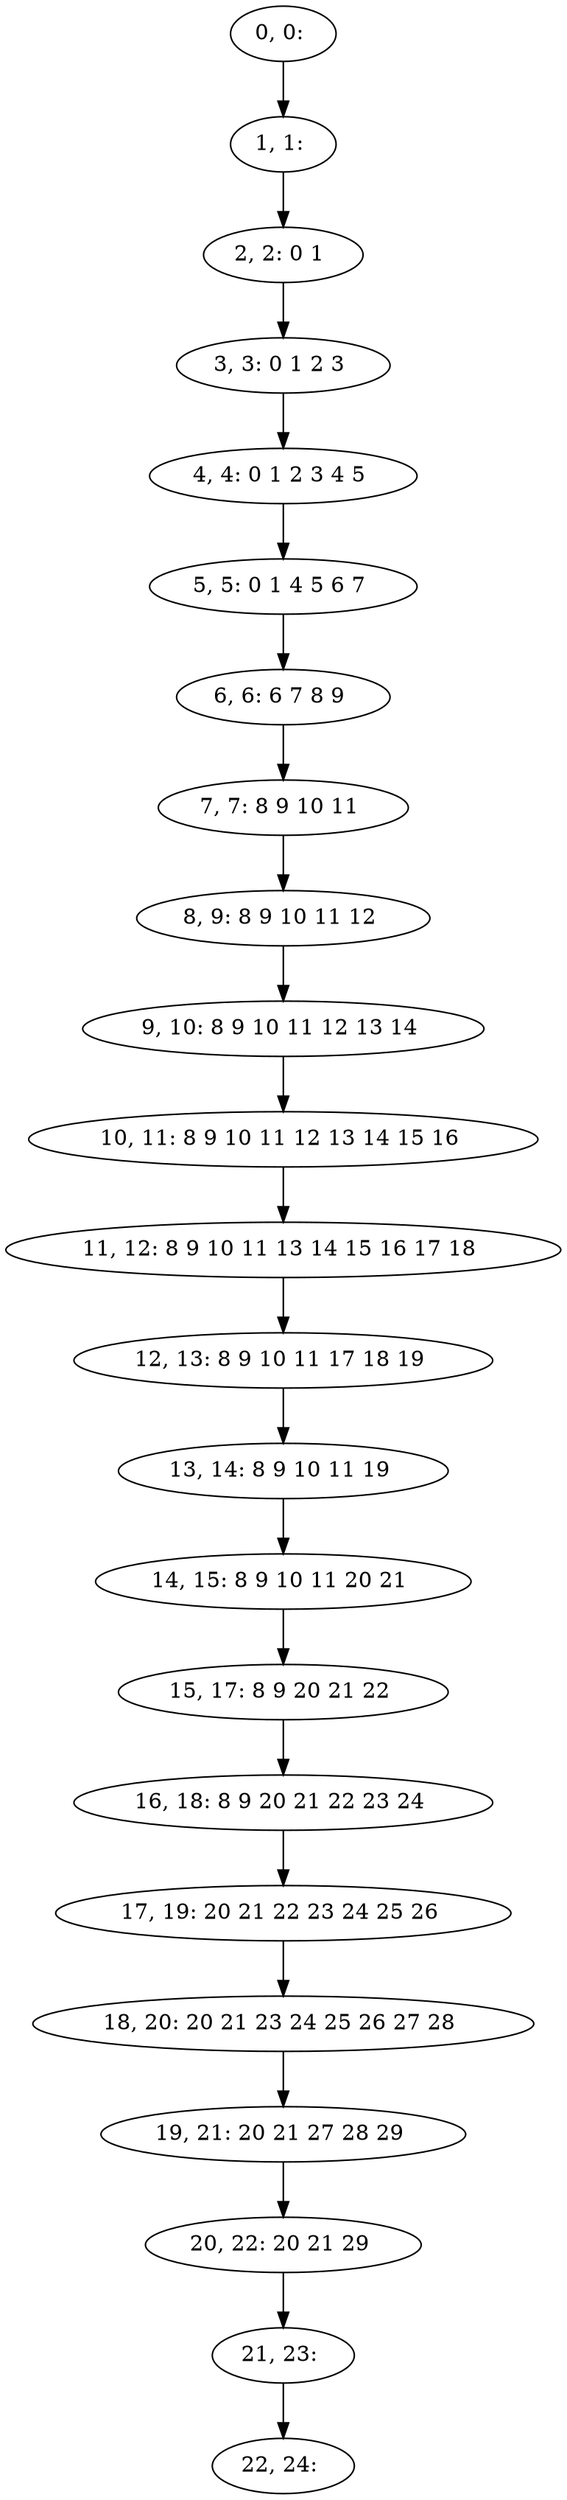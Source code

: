 digraph G {
0[label="0, 0: "];
1[label="1, 1: "];
2[label="2, 2: 0 1 "];
3[label="3, 3: 0 1 2 3 "];
4[label="4, 4: 0 1 2 3 4 5 "];
5[label="5, 5: 0 1 4 5 6 7 "];
6[label="6, 6: 6 7 8 9 "];
7[label="7, 7: 8 9 10 11 "];
8[label="8, 9: 8 9 10 11 12 "];
9[label="9, 10: 8 9 10 11 12 13 14 "];
10[label="10, 11: 8 9 10 11 12 13 14 15 16 "];
11[label="11, 12: 8 9 10 11 13 14 15 16 17 18 "];
12[label="12, 13: 8 9 10 11 17 18 19 "];
13[label="13, 14: 8 9 10 11 19 "];
14[label="14, 15: 8 9 10 11 20 21 "];
15[label="15, 17: 8 9 20 21 22 "];
16[label="16, 18: 8 9 20 21 22 23 24 "];
17[label="17, 19: 20 21 22 23 24 25 26 "];
18[label="18, 20: 20 21 23 24 25 26 27 28 "];
19[label="19, 21: 20 21 27 28 29 "];
20[label="20, 22: 20 21 29 "];
21[label="21, 23: "];
22[label="22, 24: "];
0->1 ;
1->2 ;
2->3 ;
3->4 ;
4->5 ;
5->6 ;
6->7 ;
7->8 ;
8->9 ;
9->10 ;
10->11 ;
11->12 ;
12->13 ;
13->14 ;
14->15 ;
15->16 ;
16->17 ;
17->18 ;
18->19 ;
19->20 ;
20->21 ;
21->22 ;
}
